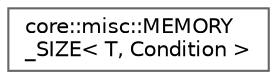 digraph "Graphical Class Hierarchy"
{
 // INTERACTIVE_SVG=YES
 // LATEX_PDF_SIZE
  bgcolor="transparent";
  edge [fontname=Helvetica,fontsize=10,labelfontname=Helvetica,labelfontsize=10];
  node [fontname=Helvetica,fontsize=10,shape=box,height=0.2,width=0.4];
  rankdir="LR";
  Node0 [id="Node000000",label="core::misc::MEMORY\l_SIZE\< T, Condition \>",height=0.2,width=0.4,color="grey40", fillcolor="white", style="filled",URL="$de/dfc/a00891.html",tooltip=" "];
}
